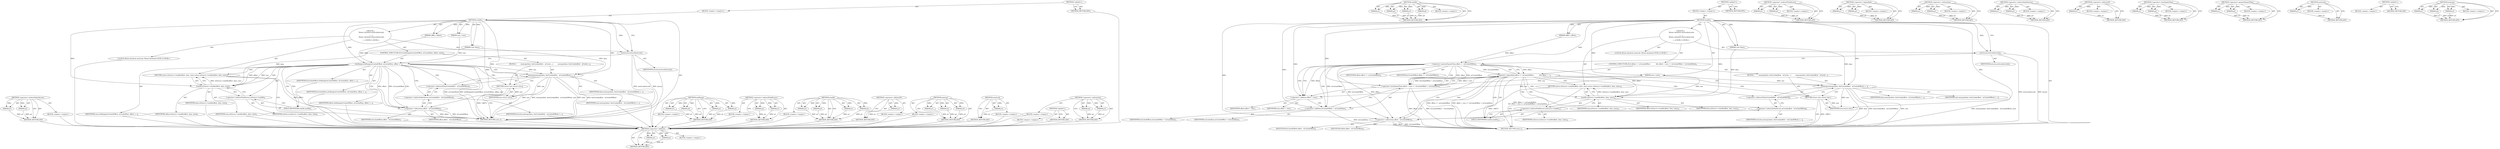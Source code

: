 digraph "&lt;operator&gt;.subtraction" {
vulnerable_92 [label=<(METHOD,&lt;operator&gt;.addition)>];
vulnerable_93 [label=<(PARAM,p1)>];
vulnerable_94 [label=<(PARAM,p2)>];
vulnerable_95 [label=<(BLOCK,&lt;empty&gt;,&lt;empty&gt;)>];
vulnerable_96 [label=<(METHOD_RETURN,ANY)>];
vulnerable_117 [label=<(METHOD,readAt)>];
vulnerable_118 [label=<(PARAM,p1)>];
vulnerable_119 [label=<(PARAM,p2)>];
vulnerable_120 [label=<(PARAM,p3)>];
vulnerable_121 [label=<(PARAM,p4)>];
vulnerable_122 [label=<(BLOCK,&lt;empty&gt;,&lt;empty&gt;)>];
vulnerable_123 [label=<(METHOD_RETURN,ANY)>];
vulnerable_6 [label=<(METHOD,&lt;global&gt;)<SUB>1</SUB>>];
vulnerable_7 [label=<(BLOCK,&lt;empty&gt;,&lt;empty&gt;)<SUB>1</SUB>>];
vulnerable_8 [label=<(METHOD,readAt)<SUB>1</SUB>>];
vulnerable_9 [label=<(PARAM,off64_t offset)<SUB>1</SUB>>];
vulnerable_10 [label=<(PARAM,void *data)<SUB>1</SUB>>];
vulnerable_11 [label=<(PARAM,size_t size)<SUB>1</SUB>>];
vulnerable_12 [label="<(BLOCK,{
     Mutex::Autolock autoLock(mLock);
 
    i...,{
     Mutex::Autolock autoLock(mLock);
 
    i...)<SUB>1</SUB>>"];
vulnerable_13 [label="<(LOCAL,Mutex.Autolock autoLock: Mutex.Autolock)<SUB>2</SUB>>"];
vulnerable_14 [label=<(autoLock,autoLock(mLock))<SUB>2</SUB>>];
vulnerable_15 [label=<(IDENTIFIER,mLock,autoLock(mLock))<SUB>2</SUB>>];
vulnerable_16 [label=<(CONTROL_STRUCTURE,IF,if (offset &gt;= mCachedOffset
            &amp;&amp; offset + size &lt;= mCachedOffset + mCachedSize))<SUB>4</SUB>>];
vulnerable_17 [label=<(&lt;operator&gt;.logicalAnd,offset &gt;= mCachedOffset
            &amp;&amp; offset +...)<SUB>4</SUB>>];
vulnerable_18 [label=<(&lt;operator&gt;.greaterEqualsThan,offset &gt;= mCachedOffset)<SUB>4</SUB>>];
vulnerable_19 [label=<(IDENTIFIER,offset,offset &gt;= mCachedOffset)<SUB>4</SUB>>];
vulnerable_20 [label=<(IDENTIFIER,mCachedOffset,offset &gt;= mCachedOffset)<SUB>4</SUB>>];
vulnerable_21 [label=<(&lt;operator&gt;.lessEqualsThan,offset + size &lt;= mCachedOffset + mCachedSize)<SUB>5</SUB>>];
vulnerable_22 [label=<(&lt;operator&gt;.addition,offset + size)<SUB>5</SUB>>];
vulnerable_23 [label=<(IDENTIFIER,offset,offset + size)<SUB>5</SUB>>];
vulnerable_24 [label=<(IDENTIFIER,size,offset + size)<SUB>5</SUB>>];
vulnerable_25 [label=<(&lt;operator&gt;.addition,mCachedOffset + mCachedSize)<SUB>5</SUB>>];
vulnerable_26 [label=<(IDENTIFIER,mCachedOffset,mCachedOffset + mCachedSize)<SUB>5</SUB>>];
vulnerable_27 [label=<(IDENTIFIER,mCachedSize,mCachedOffset + mCachedSize)<SUB>5</SUB>>];
vulnerable_28 [label=<(BLOCK,{
         memcpy(data, &amp;mCache[offset - mCache...,{
         memcpy(data, &amp;mCache[offset - mCache...)<SUB>5</SUB>>];
vulnerable_29 [label=<(memcpy,memcpy(data, &amp;mCache[offset - mCachedOffset], s...)<SUB>6</SUB>>];
vulnerable_30 [label=<(IDENTIFIER,data,memcpy(data, &amp;mCache[offset - mCachedOffset], s...)<SUB>6</SUB>>];
vulnerable_31 [label=<(&lt;operator&gt;.addressOf,&amp;mCache[offset - mCachedOffset])<SUB>6</SUB>>];
vulnerable_32 [label=<(&lt;operator&gt;.indirectIndexAccess,mCache[offset - mCachedOffset])<SUB>6</SUB>>];
vulnerable_33 [label=<(IDENTIFIER,mCache,memcpy(data, &amp;mCache[offset - mCachedOffset], s...)<SUB>6</SUB>>];
vulnerable_34 [label=<(&lt;operator&gt;.subtraction,offset - mCachedOffset)<SUB>6</SUB>>];
vulnerable_35 [label=<(IDENTIFIER,offset,offset - mCachedOffset)<SUB>6</SUB>>];
vulnerable_36 [label=<(IDENTIFIER,mCachedOffset,offset - mCachedOffset)<SUB>6</SUB>>];
vulnerable_37 [label=<(IDENTIFIER,size,memcpy(data, &amp;mCache[offset - mCachedOffset], s...)<SUB>6</SUB>>];
vulnerable_38 [label=<(RETURN,return size;,return size;)<SUB>7</SUB>>];
vulnerable_39 [label=<(IDENTIFIER,size,return size;)<SUB>7</SUB>>];
vulnerable_40 [label=<(RETURN,return mSource-&gt;readAt(offset, data, size);,return mSource-&gt;readAt(offset, data, size);)<SUB>10</SUB>>];
vulnerable_41 [label=<(readAt,mSource-&gt;readAt(offset, data, size))<SUB>10</SUB>>];
vulnerable_42 [label=<(&lt;operator&gt;.indirectFieldAccess,mSource-&gt;readAt)<SUB>10</SUB>>];
vulnerable_43 [label=<(IDENTIFIER,mSource,mSource-&gt;readAt(offset, data, size))<SUB>10</SUB>>];
vulnerable_44 [label=<(FIELD_IDENTIFIER,readAt,readAt)<SUB>10</SUB>>];
vulnerable_45 [label=<(IDENTIFIER,offset,mSource-&gt;readAt(offset, data, size))<SUB>10</SUB>>];
vulnerable_46 [label=<(IDENTIFIER,data,mSource-&gt;readAt(offset, data, size))<SUB>10</SUB>>];
vulnerable_47 [label=<(IDENTIFIER,size,mSource-&gt;readAt(offset, data, size))<SUB>10</SUB>>];
vulnerable_48 [label=<(METHOD_RETURN,ssize_t)<SUB>1</SUB>>];
vulnerable_50 [label=<(METHOD_RETURN,ANY)<SUB>1</SUB>>];
vulnerable_124 [label=<(METHOD,&lt;operator&gt;.indirectFieldAccess)>];
vulnerable_125 [label=<(PARAM,p1)>];
vulnerable_126 [label=<(PARAM,p2)>];
vulnerable_127 [label=<(BLOCK,&lt;empty&gt;,&lt;empty&gt;)>];
vulnerable_128 [label=<(METHOD_RETURN,ANY)>];
vulnerable_77 [label=<(METHOD,&lt;operator&gt;.logicalAnd)>];
vulnerable_78 [label=<(PARAM,p1)>];
vulnerable_79 [label=<(PARAM,p2)>];
vulnerable_80 [label=<(BLOCK,&lt;empty&gt;,&lt;empty&gt;)>];
vulnerable_81 [label=<(METHOD_RETURN,ANY)>];
vulnerable_112 [label=<(METHOD,&lt;operator&gt;.subtraction)>];
vulnerable_113 [label=<(PARAM,p1)>];
vulnerable_114 [label=<(PARAM,p2)>];
vulnerable_115 [label=<(BLOCK,&lt;empty&gt;,&lt;empty&gt;)>];
vulnerable_116 [label=<(METHOD_RETURN,ANY)>];
vulnerable_107 [label=<(METHOD,&lt;operator&gt;.indirectIndexAccess)>];
vulnerable_108 [label=<(PARAM,p1)>];
vulnerable_109 [label=<(PARAM,p2)>];
vulnerable_110 [label=<(BLOCK,&lt;empty&gt;,&lt;empty&gt;)>];
vulnerable_111 [label=<(METHOD_RETURN,ANY)>];
vulnerable_103 [label=<(METHOD,&lt;operator&gt;.addressOf)>];
vulnerable_104 [label=<(PARAM,p1)>];
vulnerable_105 [label=<(BLOCK,&lt;empty&gt;,&lt;empty&gt;)>];
vulnerable_106 [label=<(METHOD_RETURN,ANY)>];
vulnerable_87 [label=<(METHOD,&lt;operator&gt;.lessEqualsThan)>];
vulnerable_88 [label=<(PARAM,p1)>];
vulnerable_89 [label=<(PARAM,p2)>];
vulnerable_90 [label=<(BLOCK,&lt;empty&gt;,&lt;empty&gt;)>];
vulnerable_91 [label=<(METHOD_RETURN,ANY)>];
vulnerable_82 [label=<(METHOD,&lt;operator&gt;.greaterEqualsThan)>];
vulnerable_83 [label=<(PARAM,p1)>];
vulnerable_84 [label=<(PARAM,p2)>];
vulnerable_85 [label=<(BLOCK,&lt;empty&gt;,&lt;empty&gt;)>];
vulnerable_86 [label=<(METHOD_RETURN,ANY)>];
vulnerable_73 [label=<(METHOD,autoLock)>];
vulnerable_74 [label=<(PARAM,p1)>];
vulnerable_75 [label=<(BLOCK,&lt;empty&gt;,&lt;empty&gt;)>];
vulnerable_76 [label=<(METHOD_RETURN,ANY)>];
vulnerable_67 [label=<(METHOD,&lt;global&gt;)<SUB>1</SUB>>];
vulnerable_68 [label=<(BLOCK,&lt;empty&gt;,&lt;empty&gt;)>];
vulnerable_69 [label=<(METHOD_RETURN,ANY)>];
vulnerable_97 [label=<(METHOD,memcpy)>];
vulnerable_98 [label=<(PARAM,p1)>];
vulnerable_99 [label=<(PARAM,p2)>];
vulnerable_100 [label=<(PARAM,p3)>];
vulnerable_101 [label=<(BLOCK,&lt;empty&gt;,&lt;empty&gt;)>];
vulnerable_102 [label=<(METHOD_RETURN,ANY)>];
fixed_88 [label=<(METHOD,&lt;operator&gt;.indirectIndexAccess)>];
fixed_89 [label=<(PARAM,p1)>];
fixed_90 [label=<(PARAM,p2)>];
fixed_91 [label=<(BLOCK,&lt;empty&gt;,&lt;empty&gt;)>];
fixed_92 [label=<(METHOD_RETURN,ANY)>];
fixed_6 [label=<(METHOD,&lt;global&gt;)<SUB>1</SUB>>];
fixed_7 [label=<(BLOCK,&lt;empty&gt;,&lt;empty&gt;)<SUB>1</SUB>>];
fixed_8 [label=<(METHOD,readAt)<SUB>1</SUB>>];
fixed_9 [label=<(PARAM,off64_t offset)<SUB>1</SUB>>];
fixed_10 [label=<(PARAM,void *data)<SUB>1</SUB>>];
fixed_11 [label=<(PARAM,size_t size)<SUB>1</SUB>>];
fixed_12 [label="<(BLOCK,{
     Mutex::Autolock autoLock(mLock);
 
    i...,{
     Mutex::Autolock autoLock(mLock);
 
    i...)<SUB>1</SUB>>"];
fixed_13 [label="<(LOCAL,Mutex.Autolock autoLock: Mutex.Autolock)<SUB>2</SUB>>"];
fixed_14 [label=<(autoLock,autoLock(mLock))<SUB>2</SUB>>];
fixed_15 [label=<(IDENTIFIER,mLock,autoLock(mLock))<SUB>2</SUB>>];
fixed_16 [label=<(CONTROL_STRUCTURE,IF,if (isInRange(mCachedOffset, mCachedSize, offset, size)))<SUB>4</SUB>>];
fixed_17 [label=<(isInRange,isInRange(mCachedOffset, mCachedSize, offset, s...)<SUB>4</SUB>>];
fixed_18 [label=<(IDENTIFIER,mCachedOffset,isInRange(mCachedOffset, mCachedSize, offset, s...)<SUB>4</SUB>>];
fixed_19 [label=<(IDENTIFIER,mCachedSize,isInRange(mCachedOffset, mCachedSize, offset, s...)<SUB>4</SUB>>];
fixed_20 [label=<(IDENTIFIER,offset,isInRange(mCachedOffset, mCachedSize, offset, s...)<SUB>4</SUB>>];
fixed_21 [label=<(IDENTIFIER,size,isInRange(mCachedOffset, mCachedSize, offset, s...)<SUB>4</SUB>>];
fixed_22 [label=<(BLOCK,{
         memcpy(data, &amp;mCache[offset - mCache...,{
         memcpy(data, &amp;mCache[offset - mCache...)<SUB>4</SUB>>];
fixed_23 [label=<(memcpy,memcpy(data, &amp;mCache[offset - mCachedOffset], s...)<SUB>5</SUB>>];
fixed_24 [label=<(IDENTIFIER,data,memcpy(data, &amp;mCache[offset - mCachedOffset], s...)<SUB>5</SUB>>];
fixed_25 [label=<(&lt;operator&gt;.addressOf,&amp;mCache[offset - mCachedOffset])<SUB>5</SUB>>];
fixed_26 [label=<(&lt;operator&gt;.indirectIndexAccess,mCache[offset - mCachedOffset])<SUB>5</SUB>>];
fixed_27 [label=<(IDENTIFIER,mCache,memcpy(data, &amp;mCache[offset - mCachedOffset], s...)<SUB>5</SUB>>];
fixed_28 [label=<(&lt;operator&gt;.subtraction,offset - mCachedOffset)<SUB>5</SUB>>];
fixed_29 [label=<(IDENTIFIER,offset,offset - mCachedOffset)<SUB>5</SUB>>];
fixed_30 [label=<(IDENTIFIER,mCachedOffset,offset - mCachedOffset)<SUB>5</SUB>>];
fixed_31 [label=<(IDENTIFIER,size,memcpy(data, &amp;mCache[offset - mCachedOffset], s...)<SUB>5</SUB>>];
fixed_32 [label=<(RETURN,return size;,return size;)<SUB>6</SUB>>];
fixed_33 [label=<(IDENTIFIER,size,return size;)<SUB>6</SUB>>];
fixed_34 [label=<(RETURN,return mSource-&gt;readAt(offset, data, size);,return mSource-&gt;readAt(offset, data, size);)<SUB>9</SUB>>];
fixed_35 [label=<(readAt,mSource-&gt;readAt(offset, data, size))<SUB>9</SUB>>];
fixed_36 [label=<(&lt;operator&gt;.indirectFieldAccess,mSource-&gt;readAt)<SUB>9</SUB>>];
fixed_37 [label=<(IDENTIFIER,mSource,mSource-&gt;readAt(offset, data, size))<SUB>9</SUB>>];
fixed_38 [label=<(FIELD_IDENTIFIER,readAt,readAt)<SUB>9</SUB>>];
fixed_39 [label=<(IDENTIFIER,offset,mSource-&gt;readAt(offset, data, size))<SUB>9</SUB>>];
fixed_40 [label=<(IDENTIFIER,data,mSource-&gt;readAt(offset, data, size))<SUB>9</SUB>>];
fixed_41 [label=<(IDENTIFIER,size,mSource-&gt;readAt(offset, data, size))<SUB>9</SUB>>];
fixed_42 [label=<(METHOD_RETURN,ssize_t)<SUB>1</SUB>>];
fixed_44 [label=<(METHOD_RETURN,ANY)<SUB>1</SUB>>];
fixed_71 [label=<(METHOD,isInRange)>];
fixed_72 [label=<(PARAM,p1)>];
fixed_73 [label=<(PARAM,p2)>];
fixed_74 [label=<(PARAM,p3)>];
fixed_75 [label=<(PARAM,p4)>];
fixed_76 [label=<(BLOCK,&lt;empty&gt;,&lt;empty&gt;)>];
fixed_77 [label=<(METHOD_RETURN,ANY)>];
fixed_105 [label=<(METHOD,&lt;operator&gt;.indirectFieldAccess)>];
fixed_106 [label=<(PARAM,p1)>];
fixed_107 [label=<(PARAM,p2)>];
fixed_108 [label=<(BLOCK,&lt;empty&gt;,&lt;empty&gt;)>];
fixed_109 [label=<(METHOD_RETURN,ANY)>];
fixed_98 [label=<(METHOD,readAt)>];
fixed_99 [label=<(PARAM,p1)>];
fixed_100 [label=<(PARAM,p2)>];
fixed_101 [label=<(PARAM,p3)>];
fixed_102 [label=<(PARAM,p4)>];
fixed_103 [label=<(BLOCK,&lt;empty&gt;,&lt;empty&gt;)>];
fixed_104 [label=<(METHOD_RETURN,ANY)>];
fixed_84 [label=<(METHOD,&lt;operator&gt;.addressOf)>];
fixed_85 [label=<(PARAM,p1)>];
fixed_86 [label=<(BLOCK,&lt;empty&gt;,&lt;empty&gt;)>];
fixed_87 [label=<(METHOD_RETURN,ANY)>];
fixed_78 [label=<(METHOD,memcpy)>];
fixed_79 [label=<(PARAM,p1)>];
fixed_80 [label=<(PARAM,p2)>];
fixed_81 [label=<(PARAM,p3)>];
fixed_82 [label=<(BLOCK,&lt;empty&gt;,&lt;empty&gt;)>];
fixed_83 [label=<(METHOD_RETURN,ANY)>];
fixed_67 [label=<(METHOD,autoLock)>];
fixed_68 [label=<(PARAM,p1)>];
fixed_69 [label=<(BLOCK,&lt;empty&gt;,&lt;empty&gt;)>];
fixed_70 [label=<(METHOD_RETURN,ANY)>];
fixed_61 [label=<(METHOD,&lt;global&gt;)<SUB>1</SUB>>];
fixed_62 [label=<(BLOCK,&lt;empty&gt;,&lt;empty&gt;)>];
fixed_63 [label=<(METHOD_RETURN,ANY)>];
fixed_93 [label=<(METHOD,&lt;operator&gt;.subtraction)>];
fixed_94 [label=<(PARAM,p1)>];
fixed_95 [label=<(PARAM,p2)>];
fixed_96 [label=<(BLOCK,&lt;empty&gt;,&lt;empty&gt;)>];
fixed_97 [label=<(METHOD_RETURN,ANY)>];
vulnerable_92 -> vulnerable_93  [key=0, label="AST: "];
vulnerable_92 -> vulnerable_93  [key=1, label="DDG: "];
vulnerable_92 -> vulnerable_95  [key=0, label="AST: "];
vulnerable_92 -> vulnerable_94  [key=0, label="AST: "];
vulnerable_92 -> vulnerable_94  [key=1, label="DDG: "];
vulnerable_92 -> vulnerable_96  [key=0, label="AST: "];
vulnerable_92 -> vulnerable_96  [key=1, label="CFG: "];
vulnerable_93 -> vulnerable_96  [key=0, label="DDG: p1"];
vulnerable_94 -> vulnerable_96  [key=0, label="DDG: p2"];
vulnerable_117 -> vulnerable_118  [key=0, label="AST: "];
vulnerable_117 -> vulnerable_118  [key=1, label="DDG: "];
vulnerable_117 -> vulnerable_122  [key=0, label="AST: "];
vulnerable_117 -> vulnerable_119  [key=0, label="AST: "];
vulnerable_117 -> vulnerable_119  [key=1, label="DDG: "];
vulnerable_117 -> vulnerable_123  [key=0, label="AST: "];
vulnerable_117 -> vulnerable_123  [key=1, label="CFG: "];
vulnerable_117 -> vulnerable_120  [key=0, label="AST: "];
vulnerable_117 -> vulnerable_120  [key=1, label="DDG: "];
vulnerable_117 -> vulnerable_121  [key=0, label="AST: "];
vulnerable_117 -> vulnerable_121  [key=1, label="DDG: "];
vulnerable_118 -> vulnerable_123  [key=0, label="DDG: p1"];
vulnerable_119 -> vulnerable_123  [key=0, label="DDG: p2"];
vulnerable_120 -> vulnerable_123  [key=0, label="DDG: p3"];
vulnerable_121 -> vulnerable_123  [key=0, label="DDG: p4"];
vulnerable_6 -> vulnerable_7  [key=0, label="AST: "];
vulnerable_6 -> vulnerable_50  [key=0, label="AST: "];
vulnerable_6 -> vulnerable_50  [key=1, label="CFG: "];
vulnerable_7 -> vulnerable_8  [key=0, label="AST: "];
vulnerable_8 -> vulnerable_9  [key=0, label="AST: "];
vulnerable_8 -> vulnerable_9  [key=1, label="DDG: "];
vulnerable_8 -> vulnerable_10  [key=0, label="AST: "];
vulnerable_8 -> vulnerable_10  [key=1, label="DDG: "];
vulnerable_8 -> vulnerable_11  [key=0, label="AST: "];
vulnerable_8 -> vulnerable_11  [key=1, label="DDG: "];
vulnerable_8 -> vulnerable_12  [key=0, label="AST: "];
vulnerable_8 -> vulnerable_48  [key=0, label="AST: "];
vulnerable_8 -> vulnerable_14  [key=0, label="CFG: "];
vulnerable_8 -> vulnerable_14  [key=1, label="DDG: "];
vulnerable_8 -> vulnerable_41  [key=0, label="DDG: "];
vulnerable_8 -> vulnerable_18  [key=0, label="DDG: "];
vulnerable_8 -> vulnerable_21  [key=0, label="DDG: "];
vulnerable_8 -> vulnerable_29  [key=0, label="DDG: "];
vulnerable_8 -> vulnerable_39  [key=0, label="DDG: "];
vulnerable_8 -> vulnerable_22  [key=0, label="DDG: "];
vulnerable_8 -> vulnerable_25  [key=0, label="DDG: "];
vulnerable_8 -> vulnerable_34  [key=0, label="DDG: "];
vulnerable_9 -> vulnerable_18  [key=0, label="DDG: offset"];
vulnerable_10 -> vulnerable_41  [key=0, label="DDG: data"];
vulnerable_10 -> vulnerable_29  [key=0, label="DDG: data"];
vulnerable_11 -> vulnerable_41  [key=0, label="DDG: size"];
vulnerable_11 -> vulnerable_21  [key=0, label="DDG: size"];
vulnerable_11 -> vulnerable_29  [key=0, label="DDG: size"];
vulnerable_11 -> vulnerable_22  [key=0, label="DDG: size"];
vulnerable_12 -> vulnerable_13  [key=0, label="AST: "];
vulnerable_12 -> vulnerable_14  [key=0, label="AST: "];
vulnerable_12 -> vulnerable_16  [key=0, label="AST: "];
vulnerable_12 -> vulnerable_40  [key=0, label="AST: "];
vulnerable_14 -> vulnerable_15  [key=0, label="AST: "];
vulnerable_14 -> vulnerable_18  [key=0, label="CFG: "];
vulnerable_14 -> vulnerable_48  [key=0, label="DDG: autoLock(mLock)"];
vulnerable_14 -> vulnerable_48  [key=1, label="DDG: mLock"];
vulnerable_16 -> vulnerable_17  [key=0, label="AST: "];
vulnerable_16 -> vulnerable_28  [key=0, label="AST: "];
vulnerable_17 -> vulnerable_18  [key=0, label="AST: "];
vulnerable_17 -> vulnerable_21  [key=0, label="AST: "];
vulnerable_17 -> vulnerable_34  [key=0, label="CFG: "];
vulnerable_17 -> vulnerable_34  [key=1, label="CDG: "];
vulnerable_17 -> vulnerable_44  [key=0, label="CFG: "];
vulnerable_17 -> vulnerable_44  [key=1, label="CDG: "];
vulnerable_17 -> vulnerable_48  [key=0, label="DDG: offset &gt;= mCachedOffset"];
vulnerable_17 -> vulnerable_48  [key=1, label="DDG: offset + size &lt;= mCachedOffset + mCachedSize"];
vulnerable_17 -> vulnerable_48  [key=2, label="DDG: offset &gt;= mCachedOffset
            &amp;&amp; offset + size &lt;= mCachedOffset + mCachedSize"];
vulnerable_17 -> vulnerable_32  [key=0, label="CDG: "];
vulnerable_17 -> vulnerable_42  [key=0, label="CDG: "];
vulnerable_17 -> vulnerable_38  [key=0, label="CDG: "];
vulnerable_17 -> vulnerable_41  [key=0, label="CDG: "];
vulnerable_17 -> vulnerable_40  [key=0, label="CDG: "];
vulnerable_17 -> vulnerable_29  [key=0, label="CDG: "];
vulnerable_17 -> vulnerable_31  [key=0, label="CDG: "];
vulnerable_18 -> vulnerable_19  [key=0, label="AST: "];
vulnerable_18 -> vulnerable_20  [key=0, label="AST: "];
vulnerable_18 -> vulnerable_17  [key=0, label="CFG: "];
vulnerable_18 -> vulnerable_17  [key=1, label="DDG: offset"];
vulnerable_18 -> vulnerable_17  [key=2, label="DDG: mCachedOffset"];
vulnerable_18 -> vulnerable_22  [key=0, label="CFG: "];
vulnerable_18 -> vulnerable_22  [key=1, label="DDG: offset"];
vulnerable_18 -> vulnerable_22  [key=2, label="CDG: "];
vulnerable_18 -> vulnerable_41  [key=0, label="DDG: offset"];
vulnerable_18 -> vulnerable_21  [key=0, label="DDG: offset"];
vulnerable_18 -> vulnerable_21  [key=1, label="DDG: mCachedOffset"];
vulnerable_18 -> vulnerable_21  [key=2, label="CDG: "];
vulnerable_18 -> vulnerable_25  [key=0, label="DDG: mCachedOffset"];
vulnerable_18 -> vulnerable_25  [key=1, label="CDG: "];
vulnerable_18 -> vulnerable_34  [key=0, label="DDG: offset"];
vulnerable_18 -> vulnerable_34  [key=1, label="DDG: mCachedOffset"];
vulnerable_21 -> vulnerable_22  [key=0, label="AST: "];
vulnerable_21 -> vulnerable_25  [key=0, label="AST: "];
vulnerable_21 -> vulnerable_17  [key=0, label="CFG: "];
vulnerable_21 -> vulnerable_17  [key=1, label="DDG: offset + size"];
vulnerable_21 -> vulnerable_17  [key=2, label="DDG: mCachedOffset + mCachedSize"];
vulnerable_21 -> vulnerable_48  [key=0, label="DDG: offset + size"];
vulnerable_21 -> vulnerable_48  [key=1, label="DDG: mCachedOffset + mCachedSize"];
vulnerable_22 -> vulnerable_23  [key=0, label="AST: "];
vulnerable_22 -> vulnerable_24  [key=0, label="AST: "];
vulnerable_22 -> vulnerable_25  [key=0, label="CFG: "];
vulnerable_25 -> vulnerable_26  [key=0, label="AST: "];
vulnerable_25 -> vulnerable_27  [key=0, label="AST: "];
vulnerable_25 -> vulnerable_21  [key=0, label="CFG: "];
vulnerable_25 -> vulnerable_48  [key=0, label="DDG: mCachedSize"];
vulnerable_28 -> vulnerable_29  [key=0, label="AST: "];
vulnerable_28 -> vulnerable_38  [key=0, label="AST: "];
vulnerable_29 -> vulnerable_30  [key=0, label="AST: "];
vulnerable_29 -> vulnerable_31  [key=0, label="AST: "];
vulnerable_29 -> vulnerable_37  [key=0, label="AST: "];
vulnerable_29 -> vulnerable_38  [key=0, label="CFG: "];
vulnerable_29 -> vulnerable_48  [key=0, label="DDG: data"];
vulnerable_29 -> vulnerable_48  [key=1, label="DDG: &amp;mCache[offset - mCachedOffset]"];
vulnerable_29 -> vulnerable_48  [key=2, label="DDG: size"];
vulnerable_29 -> vulnerable_48  [key=3, label="DDG: memcpy(data, &amp;mCache[offset - mCachedOffset], size)"];
vulnerable_29 -> vulnerable_39  [key=0, label="DDG: size"];
vulnerable_31 -> vulnerable_32  [key=0, label="AST: "];
vulnerable_31 -> vulnerable_29  [key=0, label="CFG: "];
vulnerable_32 -> vulnerable_33  [key=0, label="AST: "];
vulnerable_32 -> vulnerable_34  [key=0, label="AST: "];
vulnerable_32 -> vulnerable_31  [key=0, label="CFG: "];
vulnerable_34 -> vulnerable_35  [key=0, label="AST: "];
vulnerable_34 -> vulnerable_36  [key=0, label="AST: "];
vulnerable_34 -> vulnerable_32  [key=0, label="CFG: "];
vulnerable_34 -> vulnerable_48  [key=0, label="DDG: offset"];
vulnerable_34 -> vulnerable_48  [key=1, label="DDG: mCachedOffset"];
vulnerable_38 -> vulnerable_39  [key=0, label="AST: "];
vulnerable_38 -> vulnerable_48  [key=0, label="CFG: "];
vulnerable_38 -> vulnerable_48  [key=1, label="DDG: &lt;RET&gt;"];
vulnerable_39 -> vulnerable_38  [key=0, label="DDG: size"];
vulnerable_40 -> vulnerable_41  [key=0, label="AST: "];
vulnerable_40 -> vulnerable_48  [key=0, label="CFG: "];
vulnerable_40 -> vulnerable_48  [key=1, label="DDG: &lt;RET&gt;"];
vulnerable_41 -> vulnerable_42  [key=0, label="AST: "];
vulnerable_41 -> vulnerable_45  [key=0, label="AST: "];
vulnerable_41 -> vulnerable_46  [key=0, label="AST: "];
vulnerable_41 -> vulnerable_47  [key=0, label="AST: "];
vulnerable_41 -> vulnerable_40  [key=0, label="CFG: "];
vulnerable_41 -> vulnerable_40  [key=1, label="DDG: mSource-&gt;readAt(offset, data, size)"];
vulnerable_42 -> vulnerable_43  [key=0, label="AST: "];
vulnerable_42 -> vulnerable_44  [key=0, label="AST: "];
vulnerable_42 -> vulnerable_41  [key=0, label="CFG: "];
vulnerable_44 -> vulnerable_42  [key=0, label="CFG: "];
vulnerable_124 -> vulnerable_125  [key=0, label="AST: "];
vulnerable_124 -> vulnerable_125  [key=1, label="DDG: "];
vulnerable_124 -> vulnerable_127  [key=0, label="AST: "];
vulnerable_124 -> vulnerable_126  [key=0, label="AST: "];
vulnerable_124 -> vulnerable_126  [key=1, label="DDG: "];
vulnerable_124 -> vulnerable_128  [key=0, label="AST: "];
vulnerable_124 -> vulnerable_128  [key=1, label="CFG: "];
vulnerable_125 -> vulnerable_128  [key=0, label="DDG: p1"];
vulnerable_126 -> vulnerable_128  [key=0, label="DDG: p2"];
vulnerable_77 -> vulnerable_78  [key=0, label="AST: "];
vulnerable_77 -> vulnerable_78  [key=1, label="DDG: "];
vulnerable_77 -> vulnerable_80  [key=0, label="AST: "];
vulnerable_77 -> vulnerable_79  [key=0, label="AST: "];
vulnerable_77 -> vulnerable_79  [key=1, label="DDG: "];
vulnerable_77 -> vulnerable_81  [key=0, label="AST: "];
vulnerable_77 -> vulnerable_81  [key=1, label="CFG: "];
vulnerable_78 -> vulnerable_81  [key=0, label="DDG: p1"];
vulnerable_79 -> vulnerable_81  [key=0, label="DDG: p2"];
vulnerable_112 -> vulnerable_113  [key=0, label="AST: "];
vulnerable_112 -> vulnerable_113  [key=1, label="DDG: "];
vulnerable_112 -> vulnerable_115  [key=0, label="AST: "];
vulnerable_112 -> vulnerable_114  [key=0, label="AST: "];
vulnerable_112 -> vulnerable_114  [key=1, label="DDG: "];
vulnerable_112 -> vulnerable_116  [key=0, label="AST: "];
vulnerable_112 -> vulnerable_116  [key=1, label="CFG: "];
vulnerable_113 -> vulnerable_116  [key=0, label="DDG: p1"];
vulnerable_114 -> vulnerable_116  [key=0, label="DDG: p2"];
vulnerable_107 -> vulnerable_108  [key=0, label="AST: "];
vulnerable_107 -> vulnerable_108  [key=1, label="DDG: "];
vulnerable_107 -> vulnerable_110  [key=0, label="AST: "];
vulnerable_107 -> vulnerable_109  [key=0, label="AST: "];
vulnerable_107 -> vulnerable_109  [key=1, label="DDG: "];
vulnerable_107 -> vulnerable_111  [key=0, label="AST: "];
vulnerable_107 -> vulnerable_111  [key=1, label="CFG: "];
vulnerable_108 -> vulnerable_111  [key=0, label="DDG: p1"];
vulnerable_109 -> vulnerable_111  [key=0, label="DDG: p2"];
vulnerable_103 -> vulnerable_104  [key=0, label="AST: "];
vulnerable_103 -> vulnerable_104  [key=1, label="DDG: "];
vulnerable_103 -> vulnerable_105  [key=0, label="AST: "];
vulnerable_103 -> vulnerable_106  [key=0, label="AST: "];
vulnerable_103 -> vulnerable_106  [key=1, label="CFG: "];
vulnerable_104 -> vulnerable_106  [key=0, label="DDG: p1"];
vulnerable_87 -> vulnerable_88  [key=0, label="AST: "];
vulnerable_87 -> vulnerable_88  [key=1, label="DDG: "];
vulnerable_87 -> vulnerable_90  [key=0, label="AST: "];
vulnerable_87 -> vulnerable_89  [key=0, label="AST: "];
vulnerable_87 -> vulnerable_89  [key=1, label="DDG: "];
vulnerable_87 -> vulnerable_91  [key=0, label="AST: "];
vulnerable_87 -> vulnerable_91  [key=1, label="CFG: "];
vulnerable_88 -> vulnerable_91  [key=0, label="DDG: p1"];
vulnerable_89 -> vulnerable_91  [key=0, label="DDG: p2"];
vulnerable_82 -> vulnerable_83  [key=0, label="AST: "];
vulnerable_82 -> vulnerable_83  [key=1, label="DDG: "];
vulnerable_82 -> vulnerable_85  [key=0, label="AST: "];
vulnerable_82 -> vulnerable_84  [key=0, label="AST: "];
vulnerable_82 -> vulnerable_84  [key=1, label="DDG: "];
vulnerable_82 -> vulnerable_86  [key=0, label="AST: "];
vulnerable_82 -> vulnerable_86  [key=1, label="CFG: "];
vulnerable_83 -> vulnerable_86  [key=0, label="DDG: p1"];
vulnerable_84 -> vulnerable_86  [key=0, label="DDG: p2"];
vulnerable_73 -> vulnerable_74  [key=0, label="AST: "];
vulnerable_73 -> vulnerable_74  [key=1, label="DDG: "];
vulnerable_73 -> vulnerable_75  [key=0, label="AST: "];
vulnerable_73 -> vulnerable_76  [key=0, label="AST: "];
vulnerable_73 -> vulnerable_76  [key=1, label="CFG: "];
vulnerable_74 -> vulnerable_76  [key=0, label="DDG: p1"];
vulnerable_67 -> vulnerable_68  [key=0, label="AST: "];
vulnerable_67 -> vulnerable_69  [key=0, label="AST: "];
vulnerable_67 -> vulnerable_69  [key=1, label="CFG: "];
vulnerable_97 -> vulnerable_98  [key=0, label="AST: "];
vulnerable_97 -> vulnerable_98  [key=1, label="DDG: "];
vulnerable_97 -> vulnerable_101  [key=0, label="AST: "];
vulnerable_97 -> vulnerable_99  [key=0, label="AST: "];
vulnerable_97 -> vulnerable_99  [key=1, label="DDG: "];
vulnerable_97 -> vulnerable_102  [key=0, label="AST: "];
vulnerable_97 -> vulnerable_102  [key=1, label="CFG: "];
vulnerable_97 -> vulnerable_100  [key=0, label="AST: "];
vulnerable_97 -> vulnerable_100  [key=1, label="DDG: "];
vulnerable_98 -> vulnerable_102  [key=0, label="DDG: p1"];
vulnerable_99 -> vulnerable_102  [key=0, label="DDG: p2"];
vulnerable_100 -> vulnerable_102  [key=0, label="DDG: p3"];
fixed_88 -> fixed_89  [key=0, label="AST: "];
fixed_88 -> fixed_89  [key=1, label="DDG: "];
fixed_88 -> fixed_91  [key=0, label="AST: "];
fixed_88 -> fixed_90  [key=0, label="AST: "];
fixed_88 -> fixed_90  [key=1, label="DDG: "];
fixed_88 -> fixed_92  [key=0, label="AST: "];
fixed_88 -> fixed_92  [key=1, label="CFG: "];
fixed_89 -> fixed_92  [key=0, label="DDG: p1"];
fixed_90 -> fixed_92  [key=0, label="DDG: p2"];
fixed_91 -> vulnerable_92  [key=0];
fixed_92 -> vulnerable_92  [key=0];
fixed_6 -> fixed_7  [key=0, label="AST: "];
fixed_6 -> fixed_44  [key=0, label="AST: "];
fixed_6 -> fixed_44  [key=1, label="CFG: "];
fixed_7 -> fixed_8  [key=0, label="AST: "];
fixed_8 -> fixed_9  [key=0, label="AST: "];
fixed_8 -> fixed_9  [key=1, label="DDG: "];
fixed_8 -> fixed_10  [key=0, label="AST: "];
fixed_8 -> fixed_10  [key=1, label="DDG: "];
fixed_8 -> fixed_11  [key=0, label="AST: "];
fixed_8 -> fixed_11  [key=1, label="DDG: "];
fixed_8 -> fixed_12  [key=0, label="AST: "];
fixed_8 -> fixed_42  [key=0, label="AST: "];
fixed_8 -> fixed_14  [key=0, label="CFG: "];
fixed_8 -> fixed_14  [key=1, label="DDG: "];
fixed_8 -> fixed_17  [key=0, label="DDG: "];
fixed_8 -> fixed_35  [key=0, label="DDG: "];
fixed_8 -> fixed_23  [key=0, label="DDG: "];
fixed_8 -> fixed_33  [key=0, label="DDG: "];
fixed_8 -> fixed_28  [key=0, label="DDG: "];
fixed_9 -> fixed_17  [key=0, label="DDG: offset"];
fixed_10 -> fixed_35  [key=0, label="DDG: data"];
fixed_10 -> fixed_23  [key=0, label="DDG: data"];
fixed_11 -> fixed_17  [key=0, label="DDG: size"];
fixed_12 -> fixed_13  [key=0, label="AST: "];
fixed_12 -> fixed_14  [key=0, label="AST: "];
fixed_12 -> fixed_16  [key=0, label="AST: "];
fixed_12 -> fixed_34  [key=0, label="AST: "];
fixed_13 -> vulnerable_92  [key=0];
fixed_14 -> fixed_15  [key=0, label="AST: "];
fixed_14 -> fixed_17  [key=0, label="CFG: "];
fixed_14 -> fixed_42  [key=0, label="DDG: autoLock(mLock)"];
fixed_14 -> fixed_42  [key=1, label="DDG: mLock"];
fixed_15 -> vulnerable_92  [key=0];
fixed_16 -> fixed_17  [key=0, label="AST: "];
fixed_16 -> fixed_22  [key=0, label="AST: "];
fixed_17 -> fixed_18  [key=0, label="AST: "];
fixed_17 -> fixed_19  [key=0, label="AST: "];
fixed_17 -> fixed_20  [key=0, label="AST: "];
fixed_17 -> fixed_21  [key=0, label="AST: "];
fixed_17 -> fixed_28  [key=0, label="CFG: "];
fixed_17 -> fixed_28  [key=1, label="DDG: offset"];
fixed_17 -> fixed_28  [key=2, label="DDG: mCachedOffset"];
fixed_17 -> fixed_28  [key=3, label="CDG: "];
fixed_17 -> fixed_38  [key=0, label="CFG: "];
fixed_17 -> fixed_38  [key=1, label="CDG: "];
fixed_17 -> fixed_42  [key=0, label="DDG: isInRange(mCachedOffset, mCachedSize, offset, size)"];
fixed_17 -> fixed_42  [key=1, label="DDG: mCachedSize"];
fixed_17 -> fixed_35  [key=0, label="DDG: offset"];
fixed_17 -> fixed_35  [key=1, label="DDG: size"];
fixed_17 -> fixed_35  [key=2, label="CDG: "];
fixed_17 -> fixed_23  [key=0, label="DDG: size"];
fixed_17 -> fixed_23  [key=1, label="CDG: "];
fixed_17 -> fixed_34  [key=0, label="CDG: "];
fixed_17 -> fixed_32  [key=0, label="CDG: "];
fixed_17 -> fixed_26  [key=0, label="CDG: "];
fixed_17 -> fixed_36  [key=0, label="CDG: "];
fixed_17 -> fixed_25  [key=0, label="CDG: "];
fixed_18 -> vulnerable_92  [key=0];
fixed_19 -> vulnerable_92  [key=0];
fixed_20 -> vulnerable_92  [key=0];
fixed_21 -> vulnerable_92  [key=0];
fixed_22 -> fixed_23  [key=0, label="AST: "];
fixed_22 -> fixed_32  [key=0, label="AST: "];
fixed_23 -> fixed_24  [key=0, label="AST: "];
fixed_23 -> fixed_25  [key=0, label="AST: "];
fixed_23 -> fixed_31  [key=0, label="AST: "];
fixed_23 -> fixed_32  [key=0, label="CFG: "];
fixed_23 -> fixed_42  [key=0, label="DDG: data"];
fixed_23 -> fixed_42  [key=1, label="DDG: &amp;mCache[offset - mCachedOffset]"];
fixed_23 -> fixed_42  [key=2, label="DDG: size"];
fixed_23 -> fixed_42  [key=3, label="DDG: memcpy(data, &amp;mCache[offset - mCachedOffset], size)"];
fixed_23 -> fixed_33  [key=0, label="DDG: size"];
fixed_24 -> vulnerable_92  [key=0];
fixed_25 -> fixed_26  [key=0, label="AST: "];
fixed_25 -> fixed_23  [key=0, label="CFG: "];
fixed_26 -> fixed_27  [key=0, label="AST: "];
fixed_26 -> fixed_28  [key=0, label="AST: "];
fixed_26 -> fixed_25  [key=0, label="CFG: "];
fixed_27 -> vulnerable_92  [key=0];
fixed_28 -> fixed_29  [key=0, label="AST: "];
fixed_28 -> fixed_30  [key=0, label="AST: "];
fixed_28 -> fixed_26  [key=0, label="CFG: "];
fixed_28 -> fixed_42  [key=0, label="DDG: offset"];
fixed_28 -> fixed_42  [key=1, label="DDG: mCachedOffset"];
fixed_29 -> vulnerable_92  [key=0];
fixed_30 -> vulnerable_92  [key=0];
fixed_31 -> vulnerable_92  [key=0];
fixed_32 -> fixed_33  [key=0, label="AST: "];
fixed_32 -> fixed_42  [key=0, label="CFG: "];
fixed_32 -> fixed_42  [key=1, label="DDG: &lt;RET&gt;"];
fixed_33 -> fixed_32  [key=0, label="DDG: size"];
fixed_34 -> fixed_35  [key=0, label="AST: "];
fixed_34 -> fixed_42  [key=0, label="CFG: "];
fixed_34 -> fixed_42  [key=1, label="DDG: &lt;RET&gt;"];
fixed_35 -> fixed_36  [key=0, label="AST: "];
fixed_35 -> fixed_39  [key=0, label="AST: "];
fixed_35 -> fixed_40  [key=0, label="AST: "];
fixed_35 -> fixed_41  [key=0, label="AST: "];
fixed_35 -> fixed_34  [key=0, label="CFG: "];
fixed_35 -> fixed_34  [key=1, label="DDG: mSource-&gt;readAt(offset, data, size)"];
fixed_36 -> fixed_37  [key=0, label="AST: "];
fixed_36 -> fixed_38  [key=0, label="AST: "];
fixed_36 -> fixed_35  [key=0, label="CFG: "];
fixed_37 -> vulnerable_92  [key=0];
fixed_38 -> fixed_36  [key=0, label="CFG: "];
fixed_39 -> vulnerable_92  [key=0];
fixed_40 -> vulnerable_92  [key=0];
fixed_41 -> vulnerable_92  [key=0];
fixed_42 -> vulnerable_92  [key=0];
fixed_44 -> vulnerable_92  [key=0];
fixed_71 -> fixed_72  [key=0, label="AST: "];
fixed_71 -> fixed_72  [key=1, label="DDG: "];
fixed_71 -> fixed_76  [key=0, label="AST: "];
fixed_71 -> fixed_73  [key=0, label="AST: "];
fixed_71 -> fixed_73  [key=1, label="DDG: "];
fixed_71 -> fixed_77  [key=0, label="AST: "];
fixed_71 -> fixed_77  [key=1, label="CFG: "];
fixed_71 -> fixed_74  [key=0, label="AST: "];
fixed_71 -> fixed_74  [key=1, label="DDG: "];
fixed_71 -> fixed_75  [key=0, label="AST: "];
fixed_71 -> fixed_75  [key=1, label="DDG: "];
fixed_72 -> fixed_77  [key=0, label="DDG: p1"];
fixed_73 -> fixed_77  [key=0, label="DDG: p2"];
fixed_74 -> fixed_77  [key=0, label="DDG: p3"];
fixed_75 -> fixed_77  [key=0, label="DDG: p4"];
fixed_76 -> vulnerable_92  [key=0];
fixed_77 -> vulnerable_92  [key=0];
fixed_105 -> fixed_106  [key=0, label="AST: "];
fixed_105 -> fixed_106  [key=1, label="DDG: "];
fixed_105 -> fixed_108  [key=0, label="AST: "];
fixed_105 -> fixed_107  [key=0, label="AST: "];
fixed_105 -> fixed_107  [key=1, label="DDG: "];
fixed_105 -> fixed_109  [key=0, label="AST: "];
fixed_105 -> fixed_109  [key=1, label="CFG: "];
fixed_106 -> fixed_109  [key=0, label="DDG: p1"];
fixed_107 -> fixed_109  [key=0, label="DDG: p2"];
fixed_108 -> vulnerable_92  [key=0];
fixed_109 -> vulnerable_92  [key=0];
fixed_98 -> fixed_99  [key=0, label="AST: "];
fixed_98 -> fixed_99  [key=1, label="DDG: "];
fixed_98 -> fixed_103  [key=0, label="AST: "];
fixed_98 -> fixed_100  [key=0, label="AST: "];
fixed_98 -> fixed_100  [key=1, label="DDG: "];
fixed_98 -> fixed_104  [key=0, label="AST: "];
fixed_98 -> fixed_104  [key=1, label="CFG: "];
fixed_98 -> fixed_101  [key=0, label="AST: "];
fixed_98 -> fixed_101  [key=1, label="DDG: "];
fixed_98 -> fixed_102  [key=0, label="AST: "];
fixed_98 -> fixed_102  [key=1, label="DDG: "];
fixed_99 -> fixed_104  [key=0, label="DDG: p1"];
fixed_100 -> fixed_104  [key=0, label="DDG: p2"];
fixed_101 -> fixed_104  [key=0, label="DDG: p3"];
fixed_102 -> fixed_104  [key=0, label="DDG: p4"];
fixed_103 -> vulnerable_92  [key=0];
fixed_104 -> vulnerable_92  [key=0];
fixed_84 -> fixed_85  [key=0, label="AST: "];
fixed_84 -> fixed_85  [key=1, label="DDG: "];
fixed_84 -> fixed_86  [key=0, label="AST: "];
fixed_84 -> fixed_87  [key=0, label="AST: "];
fixed_84 -> fixed_87  [key=1, label="CFG: "];
fixed_85 -> fixed_87  [key=0, label="DDG: p1"];
fixed_86 -> vulnerable_92  [key=0];
fixed_87 -> vulnerable_92  [key=0];
fixed_78 -> fixed_79  [key=0, label="AST: "];
fixed_78 -> fixed_79  [key=1, label="DDG: "];
fixed_78 -> fixed_82  [key=0, label="AST: "];
fixed_78 -> fixed_80  [key=0, label="AST: "];
fixed_78 -> fixed_80  [key=1, label="DDG: "];
fixed_78 -> fixed_83  [key=0, label="AST: "];
fixed_78 -> fixed_83  [key=1, label="CFG: "];
fixed_78 -> fixed_81  [key=0, label="AST: "];
fixed_78 -> fixed_81  [key=1, label="DDG: "];
fixed_79 -> fixed_83  [key=0, label="DDG: p1"];
fixed_80 -> fixed_83  [key=0, label="DDG: p2"];
fixed_81 -> fixed_83  [key=0, label="DDG: p3"];
fixed_82 -> vulnerable_92  [key=0];
fixed_83 -> vulnerable_92  [key=0];
fixed_67 -> fixed_68  [key=0, label="AST: "];
fixed_67 -> fixed_68  [key=1, label="DDG: "];
fixed_67 -> fixed_69  [key=0, label="AST: "];
fixed_67 -> fixed_70  [key=0, label="AST: "];
fixed_67 -> fixed_70  [key=1, label="CFG: "];
fixed_68 -> fixed_70  [key=0, label="DDG: p1"];
fixed_69 -> vulnerable_92  [key=0];
fixed_70 -> vulnerable_92  [key=0];
fixed_61 -> fixed_62  [key=0, label="AST: "];
fixed_61 -> fixed_63  [key=0, label="AST: "];
fixed_61 -> fixed_63  [key=1, label="CFG: "];
fixed_62 -> vulnerable_92  [key=0];
fixed_63 -> vulnerable_92  [key=0];
fixed_93 -> fixed_94  [key=0, label="AST: "];
fixed_93 -> fixed_94  [key=1, label="DDG: "];
fixed_93 -> fixed_96  [key=0, label="AST: "];
fixed_93 -> fixed_95  [key=0, label="AST: "];
fixed_93 -> fixed_95  [key=1, label="DDG: "];
fixed_93 -> fixed_97  [key=0, label="AST: "];
fixed_93 -> fixed_97  [key=1, label="CFG: "];
fixed_94 -> fixed_97  [key=0, label="DDG: p1"];
fixed_95 -> fixed_97  [key=0, label="DDG: p2"];
fixed_96 -> vulnerable_92  [key=0];
fixed_97 -> vulnerable_92  [key=0];
}
